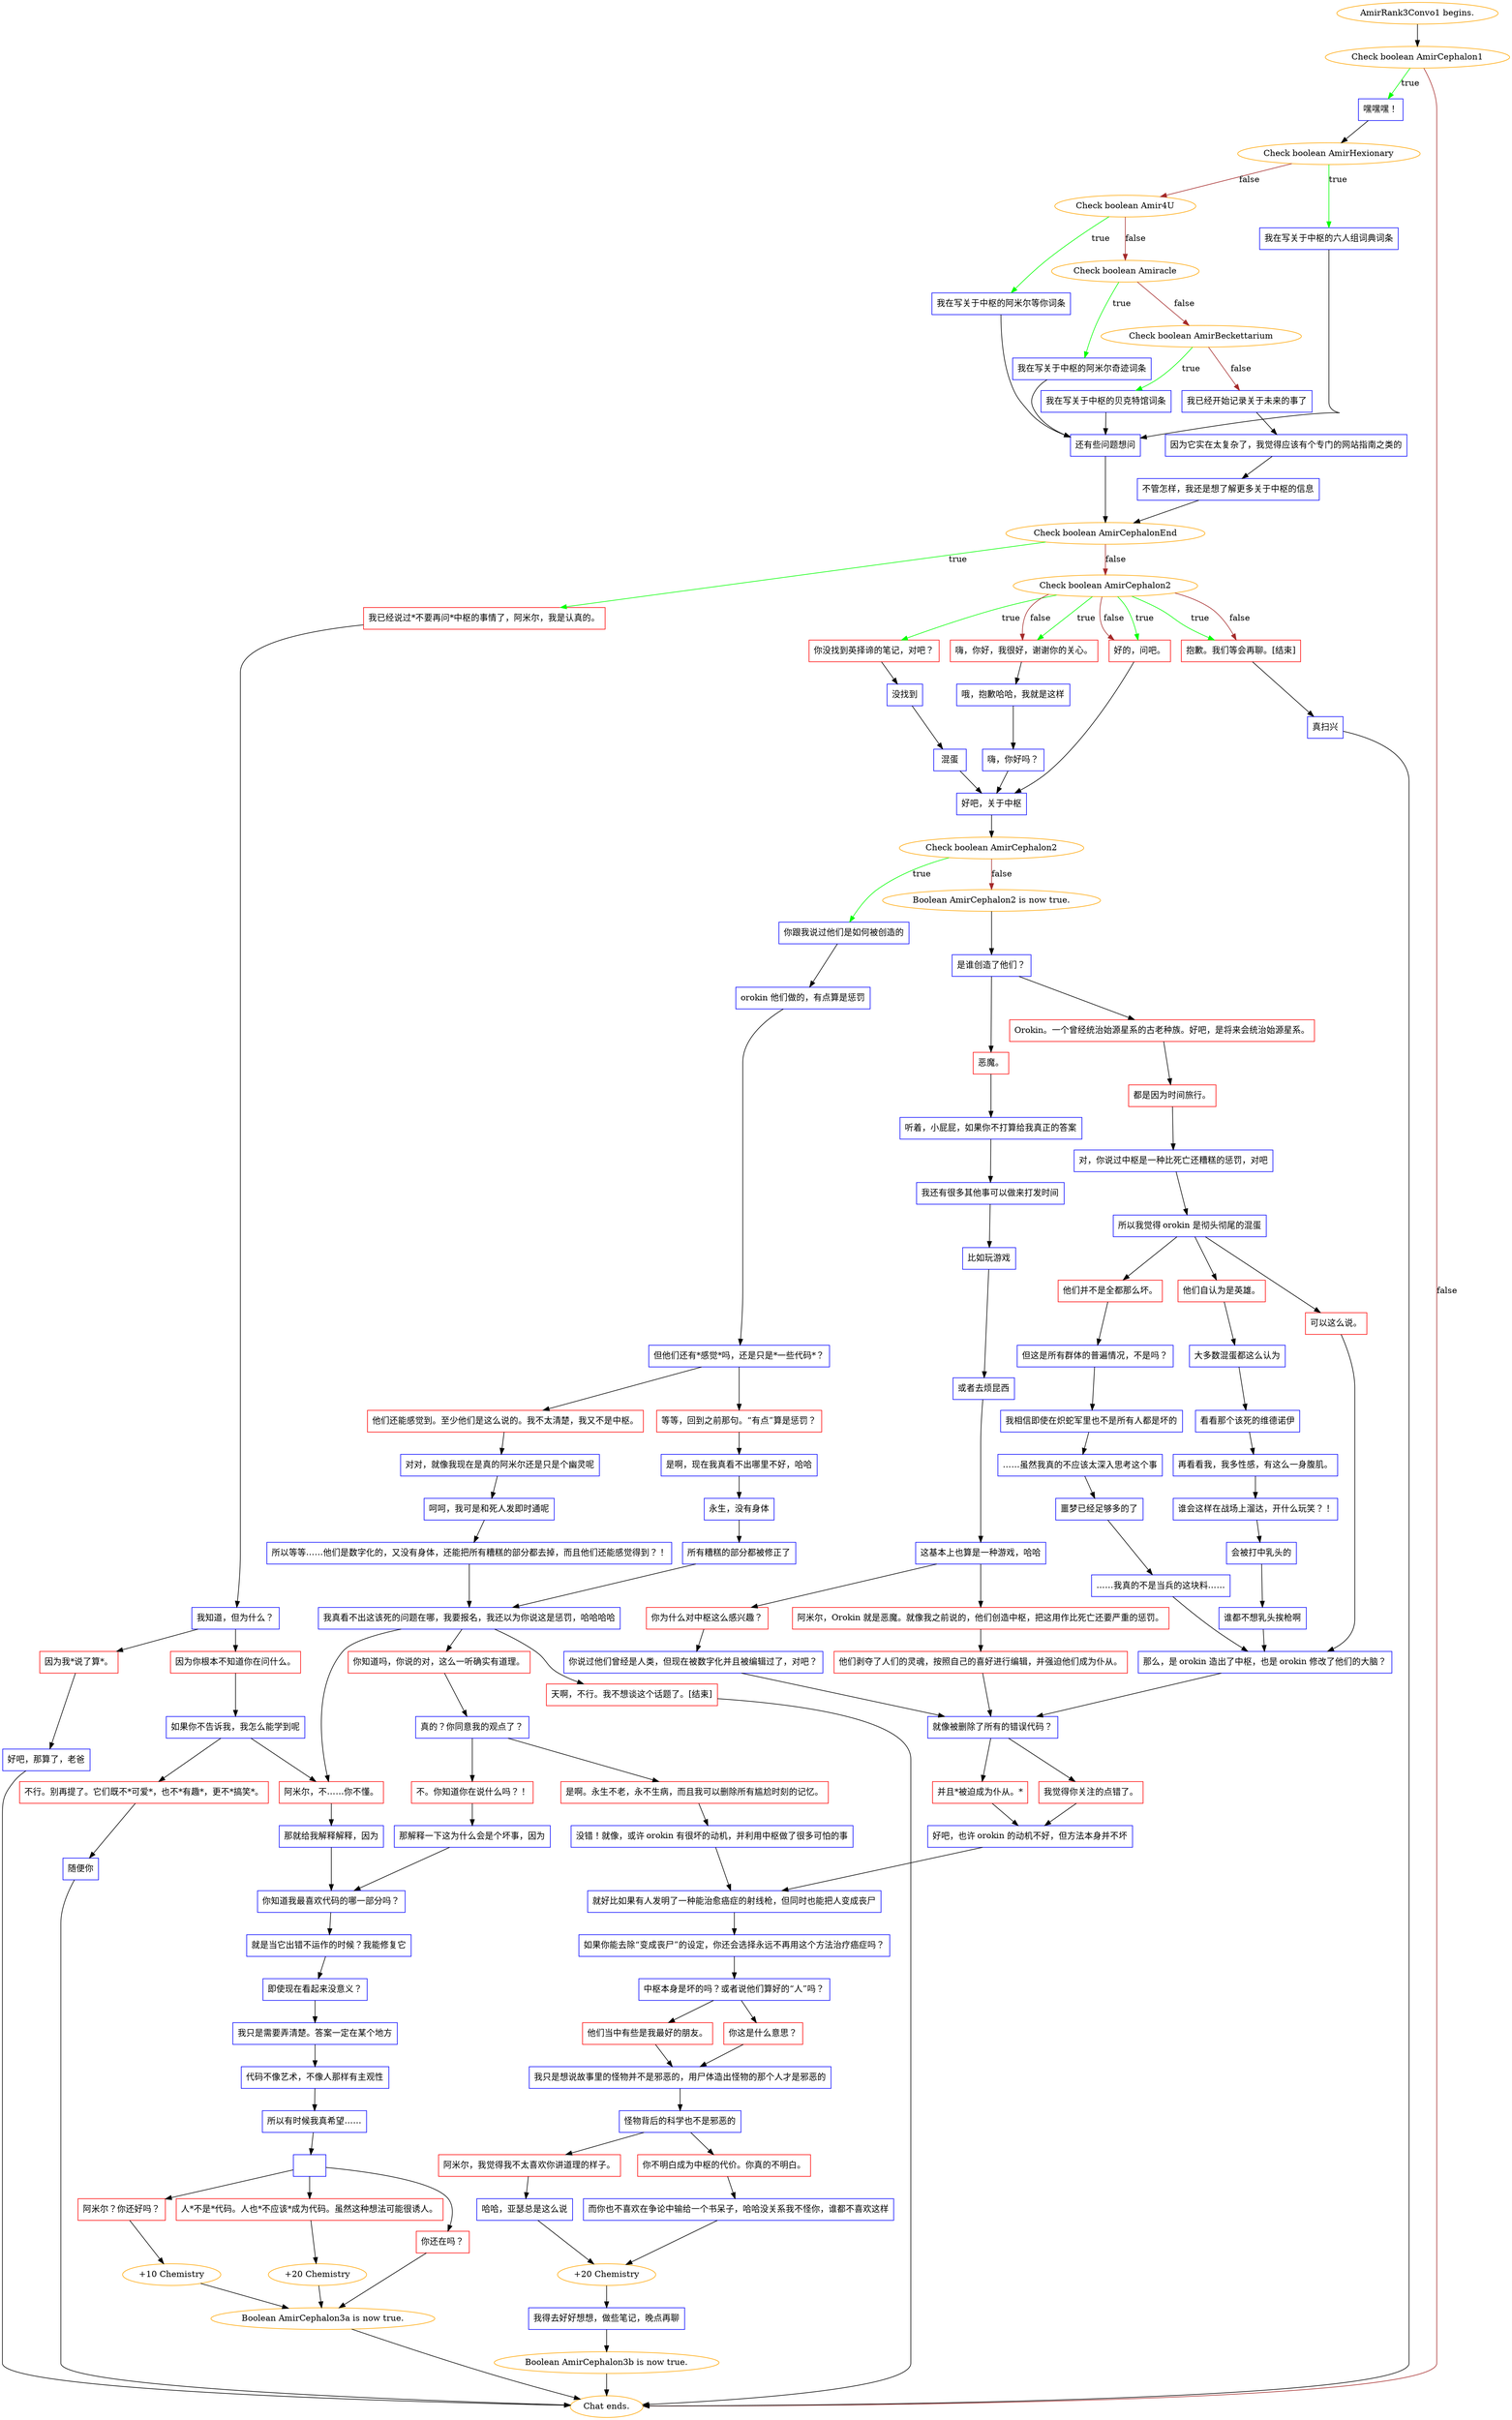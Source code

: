 digraph {
	"AmirRank3Convo1 begins." [color=orange];
		"AmirRank3Convo1 begins." -> j3762237254;
	j3762237254 [label="Check boolean AmirCephalon1",color=orange];
		j3762237254 -> j3589280760 [label=true,color=green];
		j3762237254 -> "Chat ends." [label=false,color=brown];
	j3589280760 [label="嘿嘿嘿！",shape=box,color=blue];
		j3589280760 -> j17917532;
	"Chat ends." [color=orange];
	j17917532 [label="Check boolean AmirHexionary",color=orange];
		j17917532 -> j551537846 [label=true,color=green];
		j17917532 -> j707512710 [label=false,color=brown];
	j551537846 [label="我在写关于中枢的六人组词典词条",shape=box,color=blue];
		j551537846 -> j2045138694;
	j707512710 [label="Check boolean Amir4U",color=orange];
		j707512710 -> j1519135130 [label=true,color=green];
		j707512710 -> j3973839066 [label=false,color=brown];
	j2045138694 [label="还有些问题想问",shape=box,color=blue];
		j2045138694 -> j68677739;
	j1519135130 [label="我在写关于中枢的阿米尔等你词条",shape=box,color=blue];
		j1519135130 -> j2045138694;
	j3973839066 [label="Check boolean Amiracle",color=orange];
		j3973839066 -> j2891275165 [label=true,color=green];
		j3973839066 -> j2395187789 [label=false,color=brown];
	j68677739 [label="Check boolean AmirCephalonEnd",color=orange];
		j68677739 -> j2787364970 [label=true,color=green];
		j68677739 -> j3078152458 [label=false,color=brown];
	j2891275165 [label="我在写关于中枢的阿米尔奇迹词条",shape=box,color=blue];
		j2891275165 -> j2045138694;
	j2395187789 [label="Check boolean AmirBeckettarium",color=orange];
		j2395187789 -> j1754400373 [label=true,color=green];
		j2395187789 -> j906177970 [label=false,color=brown];
	j2787364970 [label="我已经说过*不要再问*中枢的事情了，阿米尔，我是认真的。",shape=box,color=red];
		j2787364970 -> j2924742659;
	j3078152458 [label="Check boolean AmirCephalon2",color=orange];
		j3078152458 -> j3402964514 [label=true,color=green];
		j3078152458 -> j1278655358 [label=true,color=green];
		j3078152458 -> j3780722484 [label=true,color=green];
		j3078152458 -> j3841040575 [label=true,color=green];
		j3078152458 -> j1278655358 [label=false,color=brown];
		j3078152458 -> j3780722484 [label=false,color=brown];
		j3078152458 -> j3841040575 [label=false,color=brown];
	j1754400373 [label="我在写关于中枢的贝克特馆词条",shape=box,color=blue];
		j1754400373 -> j2045138694;
	j906177970 [label="我已经开始记录关于未来的事了",shape=box,color=blue];
		j906177970 -> j2506724078;
	j2924742659 [label="我知道，但为什么？",shape=box,color=blue];
		j2924742659 -> j1392234823;
		j2924742659 -> j3970355134;
	j3402964514 [label="你没找到英择谛的笔记，对吧？",shape=box,color=red];
		j3402964514 -> j3830545665;
	j1278655358 [label="嗨，你好，我很好，谢谢你的关心。",shape=box,color=red];
		j1278655358 -> j3559830757;
	j3780722484 [label="好的，问吧。",shape=box,color=red];
		j3780722484 -> j3844071380;
	j3841040575 [label="抱歉。我们等会再聊。[结束]",shape=box,color=red];
		j3841040575 -> j1487395217;
	j2506724078 [label="因为它实在太复杂了，我觉得应该有个专门的网站指南之类的",shape=box,color=blue];
		j2506724078 -> j2307651492;
	j1392234823 [label="因为我*说了算*。",shape=box,color=red];
		j1392234823 -> j727377235;
	j3970355134 [label="因为你根本不知道你在问什么。",shape=box,color=red];
		j3970355134 -> j2379997068;
	j3830545665 [label="没找到",shape=box,color=blue];
		j3830545665 -> j2269531530;
	j3559830757 [label="哦，抱歉哈哈，我就是这样",shape=box,color=blue];
		j3559830757 -> j2860854711;
	j3844071380 [label="好吧，关于中枢",shape=box,color=blue];
		j3844071380 -> j3708984879;
	j1487395217 [label="真扫兴",shape=box,color=blue];
		j1487395217 -> "Chat ends.";
	j2307651492 [label="不管怎样，我还是想了解更多关于中枢的信息",shape=box,color=blue];
		j2307651492 -> j68677739;
	j727377235 [label="好吧，那算了，老爸",shape=box,color=blue];
		j727377235 -> "Chat ends.";
	j2379997068 [label="如果你不告诉我，我怎么能学到呢",shape=box,color=blue];
		j2379997068 -> j1046706584;
		j2379997068 -> j4173173357;
	j2269531530 [label="混蛋",shape=box,color=blue];
		j2269531530 -> j3844071380;
	j2860854711 [label="嗨，你好吗？",shape=box,color=blue];
		j2860854711 -> j3844071380;
	j3708984879 [label="Check boolean AmirCephalon2",color=orange];
		j3708984879 -> j1785522011 [label=true,color=green];
		j3708984879 -> j3729149095 [label=false,color=brown];
	j1046706584 [label="阿米尔，不……你不懂。",shape=box,color=red];
		j1046706584 -> j3598615165;
	j4173173357 [label="不行。别再提了。它们既不*可爱*，也不*有趣*，更不*搞笑*。",shape=box,color=red];
		j4173173357 -> j2625991329;
	j1785522011 [label="你跟我说过他们是如何被创造的",shape=box,color=blue];
		j1785522011 -> j3969131982;
	j3729149095 [label="Boolean AmirCephalon2 is now true.",color=orange];
		j3729149095 -> j3384975583;
	j3598615165 [label="那就给我解释解释，因为",shape=box,color=blue];
		j3598615165 -> j1587683156;
	j2625991329 [label="随便你",shape=box,color=blue];
		j2625991329 -> "Chat ends.";
	j3969131982 [label="orokin 他们做的，有点算是惩罚",shape=box,color=blue];
		j3969131982 -> j3562986744;
	j3384975583 [label="是谁创造了他们？",shape=box,color=blue];
		j3384975583 -> j1746216127;
		j3384975583 -> j2388659500;
	j1587683156 [label="你知道我最喜欢代码的哪一部分吗？",shape=box,color=blue];
		j1587683156 -> j536977629;
	j3562986744 [label="但他们还有*感觉*吗，还是只是*一些代码*？",shape=box,color=blue];
		j3562986744 -> j3283638675;
		j3562986744 -> j2293386404;
	j1746216127 [label="恶魔。",shape=box,color=red];
		j1746216127 -> j1752426513;
	j2388659500 [label="Orokin。一个曾经统治始源星系的古老种族。好吧，是将来会统治始源星系。",shape=box,color=red];
		j2388659500 -> j4197967700;
	j536977629 [label="就是当它出错不运作的时候？我能修复它",shape=box,color=blue];
		j536977629 -> j744774030;
	j3283638675 [label="等等，回到之前那句。“有点”算是惩罚？",shape=box,color=red];
		j3283638675 -> j4167815041;
	j2293386404 [label="他们还能感觉到。至少他们是这么说的。我不太清楚，我又不是中枢。",shape=box,color=red];
		j2293386404 -> j1601046762;
	j1752426513 [label="听着，小屁屁，如果你不打算给我真正的答案",shape=box,color=blue];
		j1752426513 -> j2327660772;
	j4197967700 [label="都是因为时间旅行。",shape=box,color=red];
		j4197967700 -> j265990114;
	j744774030 [label="即使现在看起来没意义？",shape=box,color=blue];
		j744774030 -> j896417650;
	j4167815041 [label="是啊，现在我真看不出哪里不好，哈哈",shape=box,color=blue];
		j4167815041 -> j3793301689;
	j1601046762 [label="对对，就像我现在是真的阿米尔还是只是个幽灵呢",shape=box,color=blue];
		j1601046762 -> j1457705751;
	j2327660772 [label="我还有很多其他事可以做来打发时间",shape=box,color=blue];
		j2327660772 -> j495444915;
	j265990114 [label="对，你说过中枢是一种比死亡还糟糕的惩罚，对吧",shape=box,color=blue];
		j265990114 -> j4261546835;
	j896417650 [label="我只是需要弄清楚。答案一定在某个地方",shape=box,color=blue];
		j896417650 -> j651394337;
	j3793301689 [label="永生，没有身体",shape=box,color=blue];
		j3793301689 -> j1334680074;
	j1457705751 [label="呵呵，我可是和死人发即时通呢",shape=box,color=blue];
		j1457705751 -> j3491206546;
	j495444915 [label="比如玩游戏",shape=box,color=blue];
		j495444915 -> j3068000668;
	j4261546835 [label="所以我觉得 orokin 是彻头彻尾的混蛋",shape=box,color=blue];
		j4261546835 -> j1006433951;
		j4261546835 -> j3575558841;
		j4261546835 -> j252239579;
	j651394337 [label="代码不像艺术，不像人那样有主观性",shape=box,color=blue];
		j651394337 -> j1863046415;
	j1334680074 [label="所有糟糕的部分都被修正了",shape=box,color=blue];
		j1334680074 -> j206239568;
	j3491206546 [label="所以等等……他们是数字化的，又没有身体，还能把所有糟糕的部分都去掉，而且他们还能感觉得到？！",shape=box,color=blue];
		j3491206546 -> j206239568;
	j3068000668 [label="或者去烦昆西",shape=box,color=blue];
		j3068000668 -> j3030527213;
	j1006433951 [label="可以这么说。",shape=box,color=red];
		j1006433951 -> j1878944059;
	j3575558841 [label="他们并不是全都那么坏。",shape=box,color=red];
		j3575558841 -> j117583737;
	j252239579 [label="他们自认为是英雄。",shape=box,color=red];
		j252239579 -> j4028761514;
	j1863046415 [label="所以有时候我真希望……",shape=box,color=blue];
		j1863046415 -> j1760070316;
	j206239568 [label="我真看不出这该死的问题在哪，我要报名，我还以为你说这是惩罚，哈哈哈哈",shape=box,color=blue];
		j206239568 -> j1046706584;
		j206239568 -> j1207284381;
		j206239568 -> j2196854179;
	j3030527213 [label="这基本上也算是一种游戏，哈哈",shape=box,color=blue];
		j3030527213 -> j4168933668;
		j3030527213 -> j4194287300;
	j1878944059 [label="那么，是 orokin 造出了中枢，也是 orokin 修改了他们的大脑？",shape=box,color=blue];
		j1878944059 -> j1702958856;
	j117583737 [label="但这是所有群体的普遍情况，不是吗？",shape=box,color=blue];
		j117583737 -> j3322102348;
	j4028761514 [label="大多数混蛋都这么认为",shape=box,color=blue];
		j4028761514 -> j850788493;
	j1760070316 [label="",shape=box,color=blue];
		j1760070316 -> j1835514488;
		j1760070316 -> j4079430749;
		j1760070316 -> j2786311834;
	j1207284381 [label="你知道吗，你说的对，这么一听确实有道理。",shape=box,color=red];
		j1207284381 -> j1404152713;
	j2196854179 [label="天啊，不行。我不想谈这个话题了。[结束]",shape=box,color=red];
		j2196854179 -> "Chat ends.";
	j4168933668 [label="你为什么对中枢这么感兴趣？",shape=box,color=red];
		j4168933668 -> j4075945247;
	j4194287300 [label="阿米尔，Orokin 就是恶魔。就像我之前说的，他们创造中枢，把这用作比死亡还要严重的惩罚。",shape=box,color=red];
		j4194287300 -> j18311073;
	j1702958856 [label="就像被删除了所有的错误代码？",shape=box,color=blue];
		j1702958856 -> j4134061834;
		j1702958856 -> j3833304314;
	j3322102348 [label="我相信即使在炽蛇军里也不是所有人都是坏的",shape=box,color=blue];
		j3322102348 -> j37499658;
	j850788493 [label="看看那个该死的维德诺伊",shape=box,color=blue];
		j850788493 -> j2602156524;
	j1835514488 [label="阿米尔？你还好吗？",shape=box,color=red];
		j1835514488 -> j4073985049;
	j4079430749 [label="人*不是*代码。人也*不应该*成为代码。虽然这种想法可能很诱人。",shape=box,color=red];
		j4079430749 -> j4214579907;
	j2786311834 [label="你还在吗？",shape=box,color=red];
		j2786311834 -> j260842033;
	j1404152713 [label="真的？你同意我的观点了？",shape=box,color=blue];
		j1404152713 -> j1686442563;
		j1404152713 -> j3148140225;
	j4075945247 [label="你说过他们曾经是人类，但现在被数字化并且被编辑过了，对吧？",shape=box,color=blue];
		j4075945247 -> j1702958856;
	j18311073 [label="他们剥夺了人们的灵魂，按照自己的喜好进行编辑，并强迫他们成为仆从。",shape=box,color=red];
		j18311073 -> j1702958856;
	j4134061834 [label="我觉得你关注的点错了。",shape=box,color=red];
		j4134061834 -> j1075000930;
	j3833304314 [label="并且*被迫成为仆从。*",shape=box,color=red];
		j3833304314 -> j1075000930;
	j37499658 [label="……虽然我真的不应该太深入思考这个事",shape=box,color=blue];
		j37499658 -> j338443808;
	j2602156524 [label="再看看我，我多性感，有这么一身腹肌。",shape=box,color=blue];
		j2602156524 -> j1156070589;
	j4073985049 [label="+10 Chemistry",color=orange];
		j4073985049 -> j260842033;
	j4214579907 [label="+20 Chemistry",color=orange];
		j4214579907 -> j260842033;
	j260842033 [label="Boolean AmirCephalon3a is now true.",color=orange];
		j260842033 -> "Chat ends.";
	j1686442563 [label="不。你知道你在说什么吗？！",shape=box,color=red];
		j1686442563 -> j3156655596;
	j3148140225 [label="是啊。永生不老，永不生病，而且我可以删除所有尴尬时刻的记忆。",shape=box,color=red];
		j3148140225 -> j978719523;
	j1075000930 [label="好吧，也许 orokin 的动机不好，但方法本身并不坏",shape=box,color=blue];
		j1075000930 -> j1973664731;
	j338443808 [label="噩梦已经足够多的了",shape=box,color=blue];
		j338443808 -> j648825055;
	j1156070589 [label="谁会这样在战场上溜达，开什么玩笑？！",shape=box,color=blue];
		j1156070589 -> j1534783551;
	j3156655596 [label="那解释一下这为什么会是个坏事，因为",shape=box,color=blue];
		j3156655596 -> j1587683156;
	j978719523 [label="没错！就像，或许 orokin 有很坏的动机，并利用中枢做了很多可怕的事",shape=box,color=blue];
		j978719523 -> j1973664731;
	j1973664731 [label="就好比如果有人发明了一种能治愈癌症的射线枪，但同时也能把人变成丧尸",shape=box,color=blue];
		j1973664731 -> j73330677;
	j648825055 [label="……我真的不是当兵的这块料……",shape=box,color=blue];
		j648825055 -> j1878944059;
	j1534783551 [label="会被打中乳头的",shape=box,color=blue];
		j1534783551 -> j2356894201;
	j73330677 [label="如果你能去除“变成丧尸”的设定，你还会选择永远不再用这个方法治疗癌症吗？",shape=box,color=blue];
		j73330677 -> j3573633442;
	j2356894201 [label="谁都不想乳头挨枪啊",shape=box,color=blue];
		j2356894201 -> j1878944059;
	j3573633442 [label="中枢本身是坏的吗？或者说他们算好的“人”吗？",shape=box,color=blue];
		j3573633442 -> j4031077880;
		j3573633442 -> j2195363130;
	j4031077880 [label="他们当中有些是我最好的朋友。",shape=box,color=red];
		j4031077880 -> j3238743687;
	j2195363130 [label="你这是什么意思？",shape=box,color=red];
		j2195363130 -> j3238743687;
	j3238743687 [label="我只是想说故事里的怪物并不是邪恶的，用尸体造出怪物的那个人才是邪恶的",shape=box,color=blue];
		j3238743687 -> j3954409641;
	j3954409641 [label="怪物背后的科学也不是邪恶的",shape=box,color=blue];
		j3954409641 -> j3230457894;
		j3954409641 -> j3935834708;
	j3230457894 [label="阿米尔，我觉得我不太喜欢你讲道理的样子。",shape=box,color=red];
		j3230457894 -> j4238521433;
	j3935834708 [label="你不明白成为中枢的代价。你真的不明白。",shape=box,color=red];
		j3935834708 -> j309336704;
	j4238521433 [label="哈哈，亚瑟总是这么说",shape=box,color=blue];
		j4238521433 -> j4259679516;
	j309336704 [label="而你也不喜欢在争论中输给一个书呆子，哈哈没关系我不怪你，谁都不喜欢这样",shape=box,color=blue];
		j309336704 -> j4259679516;
	j4259679516 [label="+20 Chemistry",color=orange];
		j4259679516 -> j1837414779;
	j1837414779 [label="我得去好好想想，做些笔记，晚点再聊",shape=box,color=blue];
		j1837414779 -> j3124569112;
	j3124569112 [label="Boolean AmirCephalon3b is now true.",color=orange];
		j3124569112 -> "Chat ends.";
}